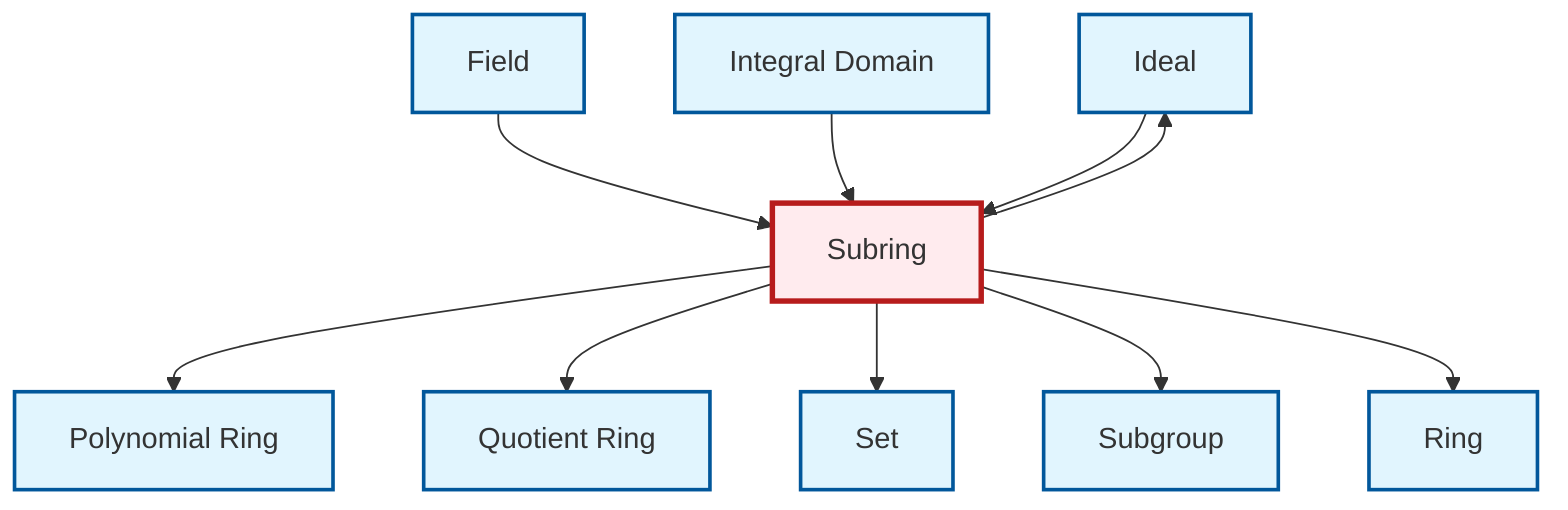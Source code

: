 graph TD
    classDef definition fill:#e1f5fe,stroke:#01579b,stroke-width:2px
    classDef theorem fill:#f3e5f5,stroke:#4a148c,stroke-width:2px
    classDef axiom fill:#fff3e0,stroke:#e65100,stroke-width:2px
    classDef example fill:#e8f5e9,stroke:#1b5e20,stroke-width:2px
    classDef current fill:#ffebee,stroke:#b71c1c,stroke-width:3px
    def-ring["Ring"]:::definition
    def-quotient-ring["Quotient Ring"]:::definition
    def-ideal["Ideal"]:::definition
    def-subgroup["Subgroup"]:::definition
    def-set["Set"]:::definition
    def-subring["Subring"]:::definition
    def-integral-domain["Integral Domain"]:::definition
    def-field["Field"]:::definition
    def-polynomial-ring["Polynomial Ring"]:::definition
    def-field --> def-subring
    def-integral-domain --> def-subring
    def-ideal --> def-subring
    def-subring --> def-ideal
    def-subring --> def-polynomial-ring
    def-subring --> def-quotient-ring
    def-subring --> def-set
    def-subring --> def-subgroup
    def-subring --> def-ring
    class def-subring current